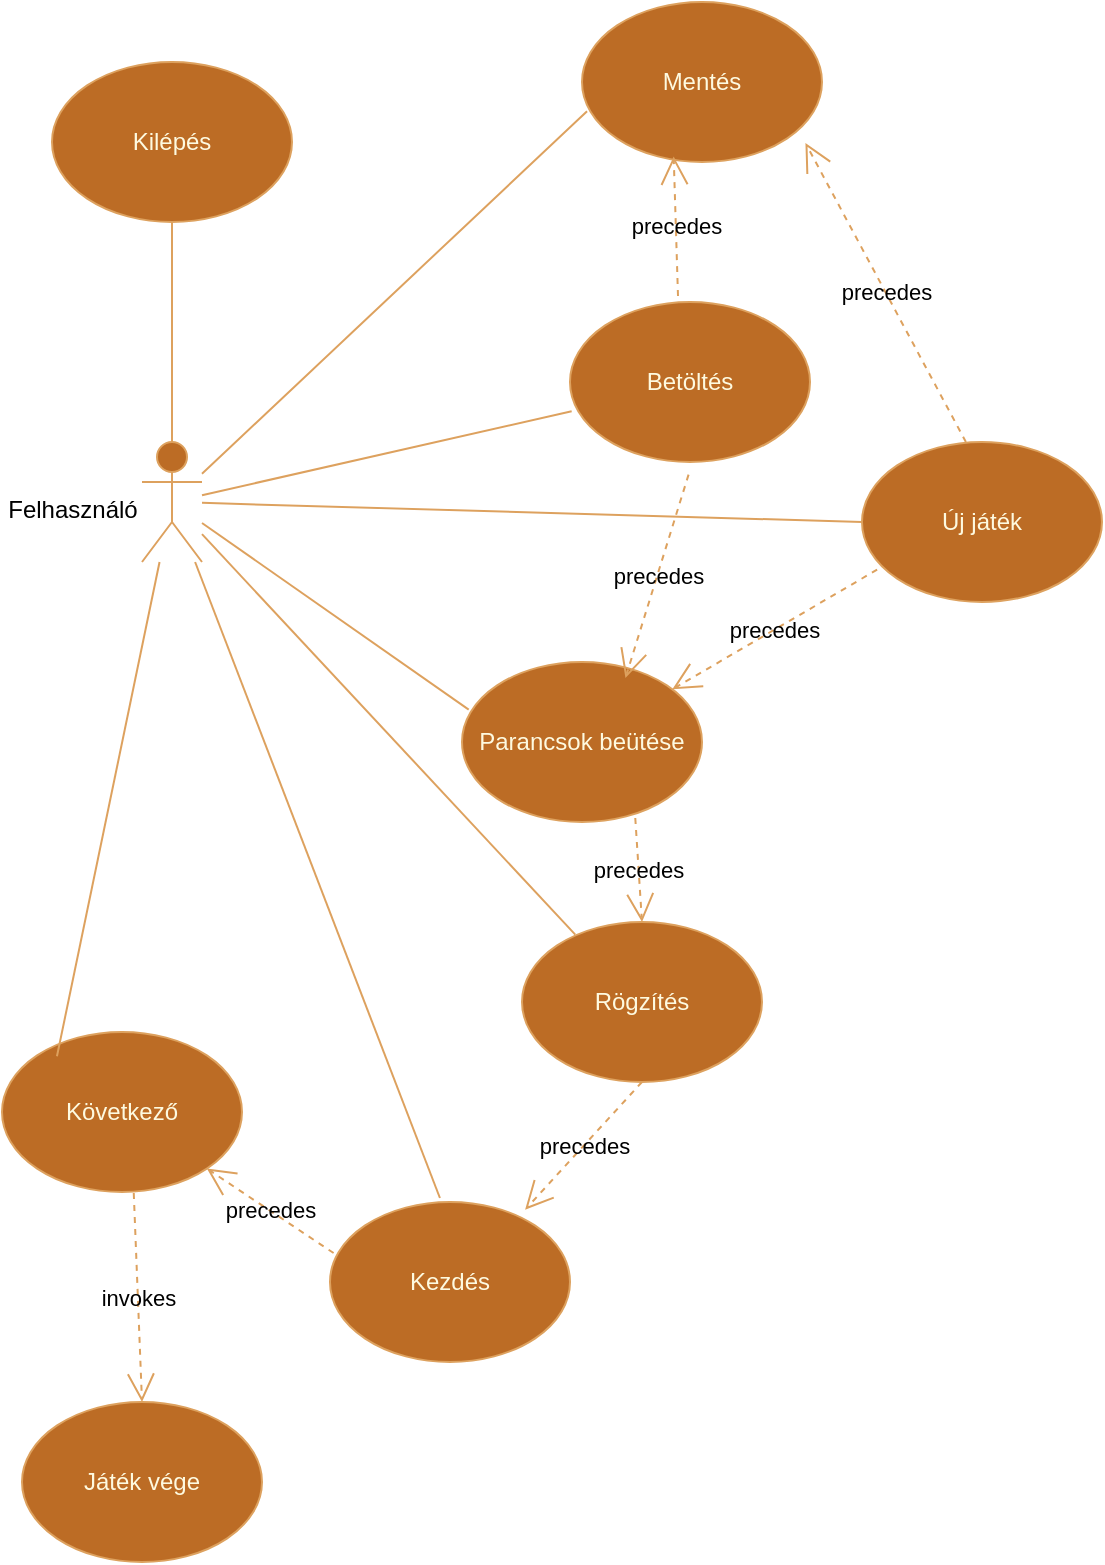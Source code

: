 <mxfile version="22.0.4" type="device">
  <diagram name="Page-1" id="fnooB2c3y_FCIgcRwQ8_">
    <mxGraphModel dx="1523" dy="933" grid="0" gridSize="10" guides="1" tooltips="1" connect="1" arrows="1" fold="1" page="1" pageScale="1" pageWidth="827" pageHeight="1169" background="none" math="0" shadow="0">
      <root>
        <mxCell id="0" />
        <mxCell id="1" parent="0" />
        <mxCell id="QMHYmS7PciH-9QfhDvw--1" value="Felhasználó" style="shape=umlActor;verticalLabelPosition=bottom;verticalAlign=top;outlineConnect=0;labelBackgroundColor=none;fillColor=#BC6C25;strokeColor=#DDA15E;fontColor=#000000;html=1;align=center;spacingTop=-40;spacingLeft=-100;rounded=0;" parent="1" vertex="1">
          <mxGeometry x="80" y="290" width="30" height="60" as="geometry" />
        </mxCell>
        <mxCell id="QMHYmS7PciH-9QfhDvw--2" value="Kilépés" style="ellipse;whiteSpace=wrap;html=1;labelBackgroundColor=none;fillColor=#BC6C25;strokeColor=#DDA15E;fontColor=#FEFAE0;rounded=0;" parent="1" vertex="1">
          <mxGeometry x="35" y="100" width="120" height="80" as="geometry" />
        </mxCell>
        <mxCell id="QMHYmS7PciH-9QfhDvw--3" value="" style="endArrow=none;html=1;rounded=0;exitX=0.5;exitY=0;exitDx=0;exitDy=0;exitPerimeter=0;entryX=0.5;entryY=1;entryDx=0;entryDy=0;labelBackgroundColor=none;strokeColor=#DDA15E;fontColor=default;" parent="1" source="QMHYmS7PciH-9QfhDvw--1" target="QMHYmS7PciH-9QfhDvw--2" edge="1">
          <mxGeometry width="50" height="50" relative="1" as="geometry">
            <mxPoint x="90" y="220" as="sourcePoint" />
            <mxPoint x="140" y="170" as="targetPoint" />
          </mxGeometry>
        </mxCell>
        <mxCell id="QMHYmS7PciH-9QfhDvw--4" value="&lt;div&gt;Mentés&lt;/div&gt;" style="ellipse;whiteSpace=wrap;html=1;labelBackgroundColor=none;fillColor=#BC6C25;strokeColor=#DDA15E;fontColor=#FEFAE0;rounded=0;" parent="1" vertex="1">
          <mxGeometry x="300" y="70" width="120" height="80" as="geometry" />
        </mxCell>
        <mxCell id="QMHYmS7PciH-9QfhDvw--5" value="Betöltés" style="ellipse;whiteSpace=wrap;html=1;labelBackgroundColor=none;fillColor=#BC6C25;strokeColor=#DDA15E;fontColor=#FEFAE0;rounded=0;" parent="1" vertex="1">
          <mxGeometry x="294" y="220" width="120" height="80" as="geometry" />
        </mxCell>
        <mxCell id="QMHYmS7PciH-9QfhDvw--6" value="Új játék" style="ellipse;whiteSpace=wrap;html=1;labelBackgroundColor=none;fillColor=#BC6C25;strokeColor=#DDA15E;fontColor=#FEFAE0;rounded=0;" parent="1" vertex="1">
          <mxGeometry x="440" y="290" width="120" height="80" as="geometry" />
        </mxCell>
        <mxCell id="QMHYmS7PciH-9QfhDvw--7" value="" style="endArrow=none;html=1;rounded=0;entryX=0;entryY=0.5;entryDx=0;entryDy=0;labelBackgroundColor=none;strokeColor=#DDA15E;fontColor=default;" parent="1" source="QMHYmS7PciH-9QfhDvw--1" target="QMHYmS7PciH-9QfhDvw--6" edge="1">
          <mxGeometry width="50" height="50" relative="1" as="geometry">
            <mxPoint x="100" y="380" as="sourcePoint" />
            <mxPoint x="150" y="330" as="targetPoint" />
          </mxGeometry>
        </mxCell>
        <mxCell id="QMHYmS7PciH-9QfhDvw--9" value="" style="endArrow=none;html=1;rounded=0;entryX=0.007;entryY=0.683;entryDx=0;entryDy=0;entryPerimeter=0;labelBackgroundColor=none;strokeColor=#DDA15E;fontColor=default;" parent="1" source="QMHYmS7PciH-9QfhDvw--1" target="QMHYmS7PciH-9QfhDvw--5" edge="1">
          <mxGeometry width="50" height="50" relative="1" as="geometry">
            <mxPoint x="110" y="360" as="sourcePoint" />
            <mxPoint x="160" y="310" as="targetPoint" />
          </mxGeometry>
        </mxCell>
        <mxCell id="QMHYmS7PciH-9QfhDvw--10" value="" style="endArrow=none;html=1;rounded=0;entryX=0.021;entryY=0.683;entryDx=0;entryDy=0;entryPerimeter=0;labelBackgroundColor=none;strokeColor=#DDA15E;fontColor=default;" parent="1" source="QMHYmS7PciH-9QfhDvw--1" target="QMHYmS7PciH-9QfhDvw--4" edge="1">
          <mxGeometry width="50" height="50" relative="1" as="geometry">
            <mxPoint x="150" y="240" as="sourcePoint" />
            <mxPoint x="200" y="190" as="targetPoint" />
          </mxGeometry>
        </mxCell>
        <mxCell id="QMHYmS7PciH-9QfhDvw--13" value="&lt;div&gt;precedes&lt;/div&gt;" style="endArrow=open;endSize=12;dashed=1;html=1;rounded=0;exitX=0.45;exitY=-0.037;exitDx=0;exitDy=0;entryX=0.382;entryY=0.965;entryDx=0;entryDy=0;entryPerimeter=0;exitPerimeter=0;labelBackgroundColor=none;strokeColor=#DDA15E;fontColor=#000000;" parent="1" source="QMHYmS7PciH-9QfhDvw--5" target="QMHYmS7PciH-9QfhDvw--4" edge="1">
          <mxGeometry width="160" relative="1" as="geometry">
            <mxPoint x="320" y="240" as="sourcePoint" />
            <mxPoint x="480" y="240" as="targetPoint" />
          </mxGeometry>
        </mxCell>
        <mxCell id="QMHYmS7PciH-9QfhDvw--14" value="&lt;div&gt;precedes&lt;/div&gt;" style="endArrow=open;endSize=12;dashed=1;html=1;rounded=0;exitX=0.433;exitY=0;exitDx=0;exitDy=0;entryX=0.931;entryY=0.881;entryDx=0;entryDy=0;entryPerimeter=0;exitPerimeter=0;labelBackgroundColor=none;strokeColor=#DDA15E;fontColor=#000000;" parent="1" source="QMHYmS7PciH-9QfhDvw--6" target="QMHYmS7PciH-9QfhDvw--4" edge="1">
          <mxGeometry width="160" relative="1" as="geometry">
            <mxPoint x="300" y="392" as="sourcePoint" />
            <mxPoint x="324" y="270" as="targetPoint" />
          </mxGeometry>
        </mxCell>
        <mxCell id="QMHYmS7PciH-9QfhDvw--17" value="Parancsok beütése" style="ellipse;whiteSpace=wrap;html=1;labelBackgroundColor=none;fillColor=#BC6C25;strokeColor=#DDA15E;fontColor=#FEFAE0;rounded=0;" parent="1" vertex="1">
          <mxGeometry x="240" y="400" width="120" height="80" as="geometry" />
        </mxCell>
        <mxCell id="QMHYmS7PciH-9QfhDvw--18" value="&lt;div&gt;Rögzítés&lt;/div&gt;" style="ellipse;whiteSpace=wrap;html=1;labelBackgroundColor=none;fillColor=#BC6C25;strokeColor=#DDA15E;fontColor=#FEFAE0;rounded=0;" parent="1" vertex="1">
          <mxGeometry x="270" y="530" width="120" height="80" as="geometry" />
        </mxCell>
        <mxCell id="QMHYmS7PciH-9QfhDvw--24" value="&lt;div&gt;precedes&lt;/div&gt;" style="endArrow=open;endSize=12;dashed=1;html=1;rounded=0;exitX=0.494;exitY=1.079;exitDx=0;exitDy=0;entryX=0.681;entryY=0.1;entryDx=0;entryDy=0;entryPerimeter=0;exitPerimeter=0;labelBackgroundColor=none;strokeColor=#DDA15E;fontColor=#000000;" parent="1" source="QMHYmS7PciH-9QfhDvw--5" target="QMHYmS7PciH-9QfhDvw--17" edge="1">
          <mxGeometry width="160" relative="1" as="geometry">
            <mxPoint x="358" y="400" as="sourcePoint" />
            <mxPoint x="290" y="287" as="targetPoint" />
          </mxGeometry>
        </mxCell>
        <mxCell id="QMHYmS7PciH-9QfhDvw--25" value="&lt;div&gt;precedes&lt;/div&gt;" style="endArrow=open;endSize=12;dashed=1;html=1;rounded=0;exitX=0.063;exitY=0.798;exitDx=0;exitDy=0;exitPerimeter=0;labelBackgroundColor=none;strokeColor=#DDA15E;fontColor=#000000;" parent="1" source="QMHYmS7PciH-9QfhDvw--6" target="QMHYmS7PciH-9QfhDvw--17" edge="1">
          <mxGeometry width="160" relative="1" as="geometry">
            <mxPoint x="440" y="376.5" as="sourcePoint" />
            <mxPoint x="372" y="263.5" as="targetPoint" />
          </mxGeometry>
        </mxCell>
        <mxCell id="QMHYmS7PciH-9QfhDvw--26" value="" style="endArrow=none;html=1;rounded=0;entryX=0.028;entryY=0.298;entryDx=0;entryDy=0;entryPerimeter=0;labelBackgroundColor=none;strokeColor=#DDA15E;fontColor=default;" parent="1" source="QMHYmS7PciH-9QfhDvw--1" target="QMHYmS7PciH-9QfhDvw--17" edge="1">
          <mxGeometry width="50" height="50" relative="1" as="geometry">
            <mxPoint x="120" y="330" as="sourcePoint" />
            <mxPoint x="450" y="340" as="targetPoint" />
          </mxGeometry>
        </mxCell>
        <mxCell id="QMHYmS7PciH-9QfhDvw--27" value="" style="endArrow=none;html=1;rounded=0;entryX=0.222;entryY=0.079;entryDx=0;entryDy=0;entryPerimeter=0;labelBackgroundColor=none;strokeColor=#DDA15E;fontColor=default;" parent="1" source="QMHYmS7PciH-9QfhDvw--1" target="QMHYmS7PciH-9QfhDvw--18" edge="1">
          <mxGeometry width="50" height="50" relative="1" as="geometry">
            <mxPoint x="120" y="340" as="sourcePoint" />
            <mxPoint x="253" y="434" as="targetPoint" />
          </mxGeometry>
        </mxCell>
        <mxCell id="QMHYmS7PciH-9QfhDvw--28" value="&lt;div&gt;precedes&lt;/div&gt;" style="endArrow=open;endSize=12;dashed=1;html=1;rounded=0;exitX=0.722;exitY=0.975;exitDx=0;exitDy=0;entryX=0.5;entryY=0;entryDx=0;entryDy=0;exitPerimeter=0;labelBackgroundColor=none;strokeColor=#DDA15E;fontColor=#000000;" parent="1" source="QMHYmS7PciH-9QfhDvw--17" target="QMHYmS7PciH-9QfhDvw--18" edge="1">
          <mxGeometry width="160" relative="1" as="geometry">
            <mxPoint x="458" y="364" as="sourcePoint" />
            <mxPoint x="355" y="424" as="targetPoint" />
          </mxGeometry>
        </mxCell>
        <mxCell id="QMHYmS7PciH-9QfhDvw--30" value="Kezdés" style="ellipse;whiteSpace=wrap;html=1;labelBackgroundColor=none;fillColor=#BC6C25;strokeColor=#DDA15E;fontColor=#FEFAE0;rounded=0;" parent="1" vertex="1">
          <mxGeometry x="174" y="670" width="120" height="80" as="geometry" />
        </mxCell>
        <mxCell id="QMHYmS7PciH-9QfhDvw--33" value="Következő" style="ellipse;whiteSpace=wrap;html=1;labelBackgroundColor=none;fillColor=#BC6C25;strokeColor=#DDA15E;fontColor=#FEFAE0;rounded=0;" parent="1" vertex="1">
          <mxGeometry x="10" y="585" width="120" height="80" as="geometry" />
        </mxCell>
        <mxCell id="QMHYmS7PciH-9QfhDvw--34" value="" style="endArrow=none;html=1;rounded=0;entryX=0.458;entryY=-0.025;entryDx=0;entryDy=0;entryPerimeter=0;labelBackgroundColor=none;strokeColor=#DDA15E;fontColor=default;" parent="1" source="QMHYmS7PciH-9QfhDvw--1" target="QMHYmS7PciH-9QfhDvw--30" edge="1">
          <mxGeometry width="50" height="50" relative="1" as="geometry">
            <mxPoint x="120" y="340" as="sourcePoint" />
            <mxPoint x="253" y="434" as="targetPoint" />
          </mxGeometry>
        </mxCell>
        <mxCell id="QMHYmS7PciH-9QfhDvw--35" value="" style="endArrow=none;html=1;rounded=0;entryX=0.229;entryY=0.152;entryDx=0;entryDy=0;entryPerimeter=0;labelBackgroundColor=none;strokeColor=#DDA15E;fontColor=default;" parent="1" source="QMHYmS7PciH-9QfhDvw--1" target="QMHYmS7PciH-9QfhDvw--33" edge="1">
          <mxGeometry width="50" height="50" relative="1" as="geometry">
            <mxPoint x="109" y="360" as="sourcePoint" />
            <mxPoint x="135" y="538" as="targetPoint" />
          </mxGeometry>
        </mxCell>
        <mxCell id="QMHYmS7PciH-9QfhDvw--36" value="&lt;div&gt;precedes&lt;/div&gt;" style="endArrow=open;endSize=12;dashed=1;html=1;rounded=0;exitX=0.5;exitY=1;exitDx=0;exitDy=0;entryX=0.813;entryY=0.048;entryDx=0;entryDy=0;entryPerimeter=0;labelBackgroundColor=none;strokeColor=#DDA15E;fontColor=#000000;" parent="1" source="QMHYmS7PciH-9QfhDvw--18" target="QMHYmS7PciH-9QfhDvw--30" edge="1">
          <mxGeometry width="160" relative="1" as="geometry">
            <mxPoint x="370" y="450" as="sourcePoint" />
            <mxPoint x="466" y="451" as="targetPoint" />
          </mxGeometry>
        </mxCell>
        <mxCell id="QMHYmS7PciH-9QfhDvw--37" value="&lt;div&gt;precedes&lt;/div&gt;" style="endArrow=open;endSize=12;dashed=1;html=1;rounded=0;exitX=0.015;exitY=0.319;exitDx=0;exitDy=0;entryX=1;entryY=1;entryDx=0;entryDy=0;exitPerimeter=0;labelBackgroundColor=none;strokeColor=#DDA15E;fontColor=#000000;" parent="1" source="QMHYmS7PciH-9QfhDvw--30" target="QMHYmS7PciH-9QfhDvw--33" edge="1">
          <mxGeometry width="160" relative="1" as="geometry">
            <mxPoint x="130" y="686" as="sourcePoint" />
            <mxPoint x="72" y="740" as="targetPoint" />
          </mxGeometry>
        </mxCell>
        <mxCell id="QMHYmS7PciH-9QfhDvw--39" value="&lt;div&gt;invokes&lt;/div&gt;" style="endArrow=open;endSize=12;dashed=1;html=1;rounded=0;exitX=0.549;exitY=1.006;exitDx=0;exitDy=0;exitPerimeter=0;entryX=0.5;entryY=0;entryDx=0;entryDy=0;labelBackgroundColor=none;strokeColor=#DDA15E;fontColor=#000000;" parent="1" source="QMHYmS7PciH-9QfhDvw--33" target="QMHYmS7PciH-9QfhDvw--41" edge="1">
          <mxGeometry width="160" relative="1" as="geometry">
            <mxPoint x="186" y="706" as="sourcePoint" />
            <mxPoint x="80" y="770" as="targetPoint" />
          </mxGeometry>
        </mxCell>
        <mxCell id="QMHYmS7PciH-9QfhDvw--41" value="Játék vége" style="ellipse;whiteSpace=wrap;html=1;labelBackgroundColor=none;fillColor=#BC6C25;strokeColor=#DDA15E;fontColor=#FEFAE0;rounded=0;" parent="1" vertex="1">
          <mxGeometry x="20" y="770" width="120" height="80" as="geometry" />
        </mxCell>
      </root>
    </mxGraphModel>
  </diagram>
</mxfile>
